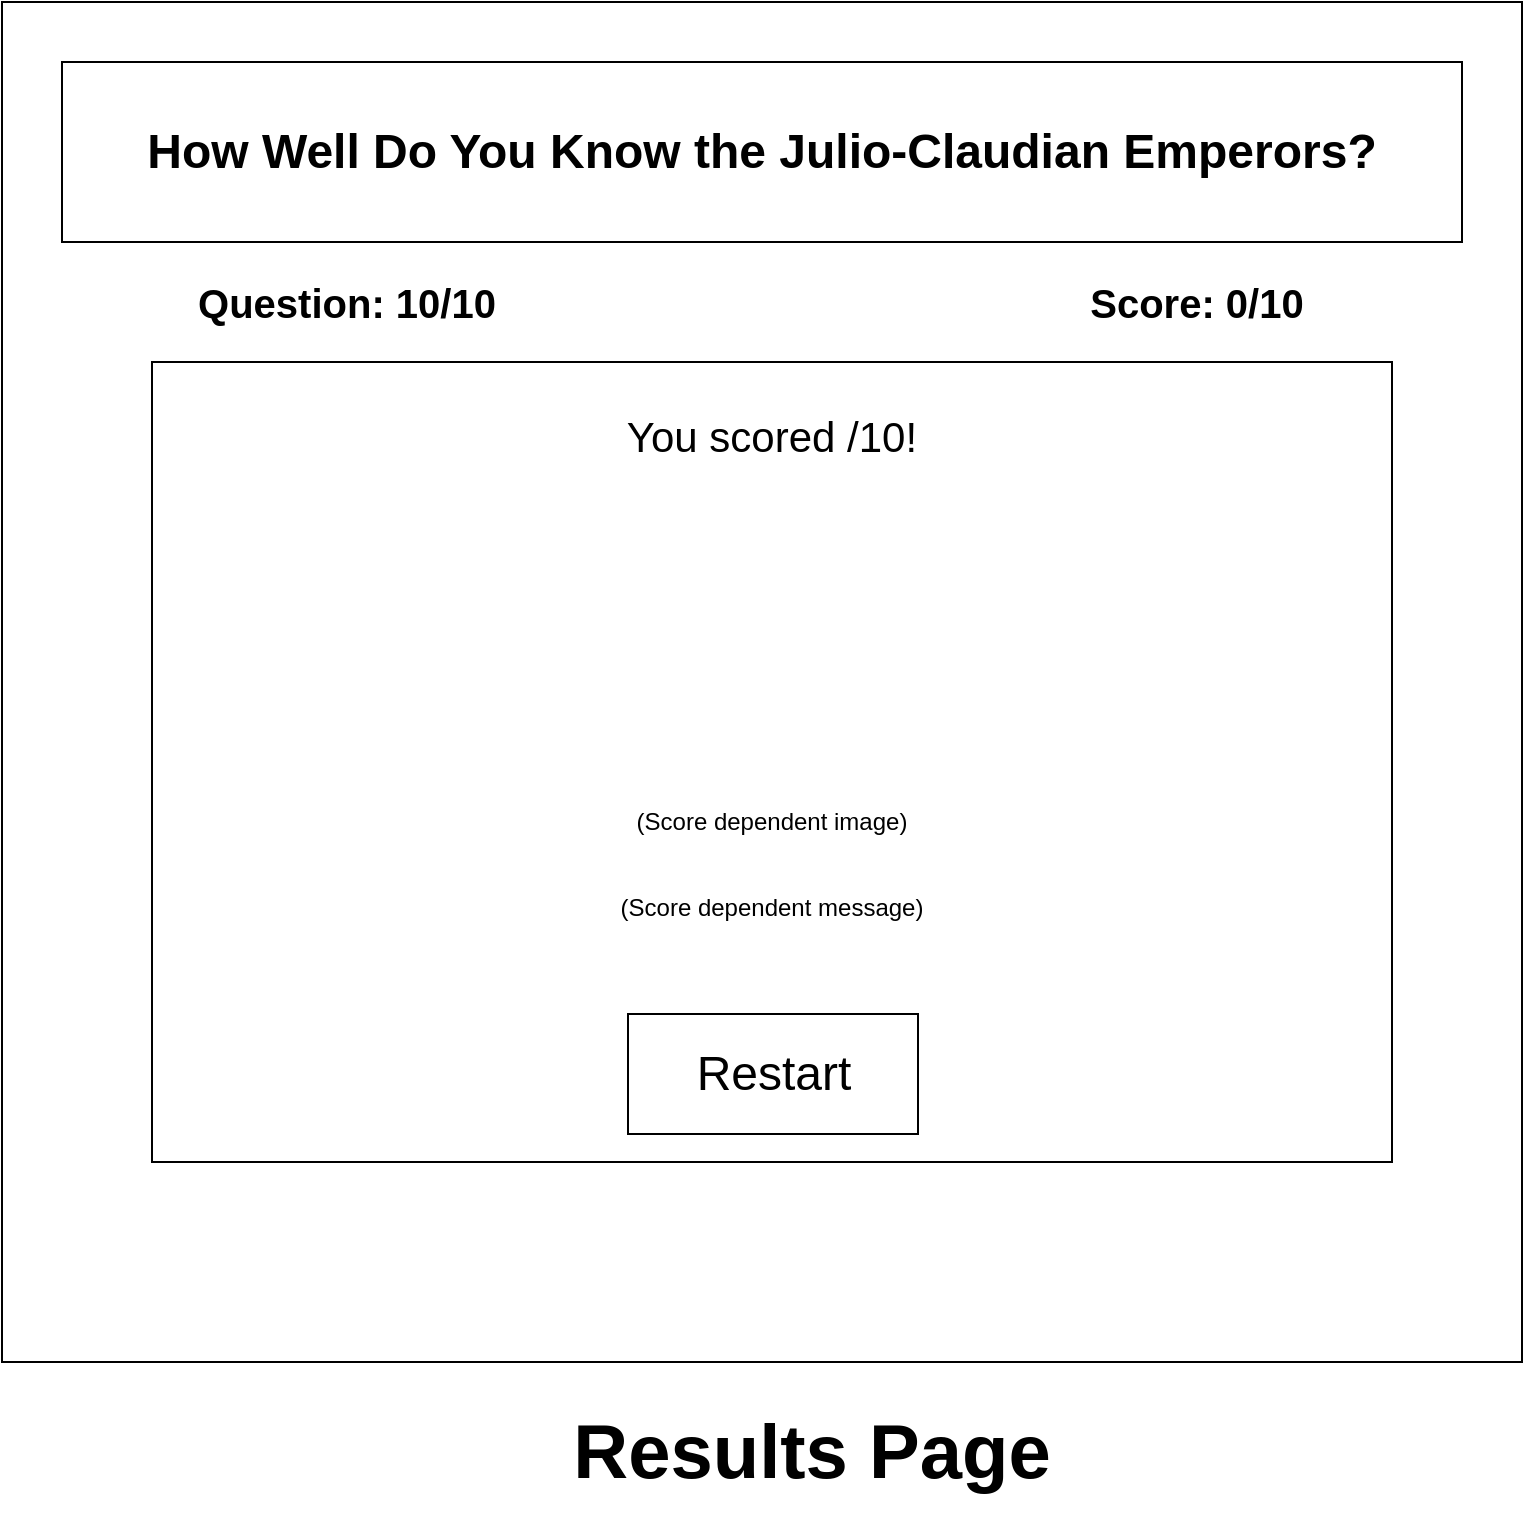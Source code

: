<mxfile version="12.8.6" type="device"><diagram id="QlAVZlJwFccq2iLWgxmg" name="Page-1"><mxGraphModel dx="1422" dy="745" grid="1" gridSize="10" guides="1" tooltips="1" connect="1" arrows="1" fold="1" page="1" pageScale="1" pageWidth="850" pageHeight="1100" math="0" shadow="0"><root><mxCell id="0"/><mxCell id="1" parent="0"/><mxCell id="j0_yTsXNPJ8WFb4uV40a-1" value="" style="rounded=0;whiteSpace=wrap;html=1;" vertex="1" parent="1"><mxGeometry x="40" y="30" width="760" height="680" as="geometry"/></mxCell><mxCell id="j0_yTsXNPJ8WFb4uV40a-2" value="" style="rounded=0;whiteSpace=wrap;html=1;" vertex="1" parent="1"><mxGeometry x="70" y="60" width="700" height="90" as="geometry"/></mxCell><mxCell id="j0_yTsXNPJ8WFb4uV40a-3" value="&lt;h1&gt;How Well Do You Know the Julio-Claudian Emperors?&lt;/h1&gt;" style="text;html=1;strokeColor=none;fillColor=none;align=center;verticalAlign=middle;whiteSpace=wrap;rounded=0;" vertex="1" parent="1"><mxGeometry x="100" y="80" width="640" height="50" as="geometry"/></mxCell><mxCell id="j0_yTsXNPJ8WFb4uV40a-4" value="" style="rounded=0;whiteSpace=wrap;html=1;" vertex="1" parent="1"><mxGeometry x="115" y="210" width="620" height="400" as="geometry"/></mxCell><mxCell id="j0_yTsXNPJ8WFb4uV40a-5" value="" style="rounded=0;whiteSpace=wrap;html=1;" vertex="1" parent="1"><mxGeometry x="353" y="536" width="145" height="60" as="geometry"/></mxCell><mxCell id="j0_yTsXNPJ8WFb4uV40a-6" value="&lt;font style=&quot;font-size: 24px&quot;&gt;Restart&lt;/font&gt;" style="text;html=1;strokeColor=none;fillColor=none;align=center;verticalAlign=middle;whiteSpace=wrap;rounded=0;" vertex="1" parent="1"><mxGeometry x="405.5" y="556" width="40" height="20" as="geometry"/></mxCell><mxCell id="j0_yTsXNPJ8WFb4uV40a-7" value="&lt;font&gt;&lt;span style=&quot;font-size: 21px&quot;&gt;You scored /10!&lt;br&gt;&lt;/span&gt;&lt;br&gt;&lt;br&gt;&lt;br&gt;&lt;br&gt;&lt;br&gt;&lt;br&gt;&lt;br&gt;&lt;br&gt;&lt;br&gt;&lt;br&gt;&lt;br&gt;&lt;br&gt;(Score dependent image)&lt;br&gt;&lt;br&gt;&lt;br&gt;(Score dependent message)&lt;br&gt;&lt;div style=&quot;text-align: left&quot;&gt;&lt;span style=&quot;font-size: 21px&quot;&gt;&lt;br&gt;&lt;/span&gt;&lt;/div&gt;&lt;br&gt;&lt;br&gt;&lt;br&gt;&lt;br&gt;&lt;br&gt;&lt;br&gt;&lt;br&gt;&lt;/font&gt;" style="text;html=1;strokeColor=none;fillColor=none;align=center;verticalAlign=middle;whiteSpace=wrap;rounded=0;" vertex="1" parent="1"><mxGeometry x="130" y="240" width="590" height="370" as="geometry"/></mxCell><mxCell id="j0_yTsXNPJ8WFb4uV40a-8" value="&lt;font size=&quot;1&quot;&gt;&lt;b style=&quot;font-size: 38px&quot;&gt;Results Page&lt;/b&gt;&lt;/font&gt;" style="text;html=1;strokeColor=none;fillColor=none;align=center;verticalAlign=middle;whiteSpace=wrap;rounded=0;" vertex="1" parent="1"><mxGeometry x="200" y="720" width="490" height="70" as="geometry"/></mxCell><mxCell id="j0_yTsXNPJ8WFb4uV40a-9" value="&lt;h3&gt;&lt;font style=&quot;font-size: 20px&quot;&gt;Question: 10/10&lt;/font&gt;&lt;/h3&gt;" style="text;html=1;strokeColor=none;fillColor=none;align=center;verticalAlign=middle;whiteSpace=wrap;rounded=0;" vertex="1" parent="1"><mxGeometry x="115" y="150" width="195" height="60" as="geometry"/></mxCell><mxCell id="j0_yTsXNPJ8WFb4uV40a-10" value="&lt;h3&gt;&lt;font style=&quot;font-size: 20px&quot;&gt;Score: 0/10&lt;/font&gt;&lt;/h3&gt;" style="text;html=1;strokeColor=none;fillColor=none;align=center;verticalAlign=middle;whiteSpace=wrap;rounded=0;" vertex="1" parent="1"><mxGeometry x="540" y="150" width="195" height="60" as="geometry"/></mxCell></root></mxGraphModel></diagram></mxfile>